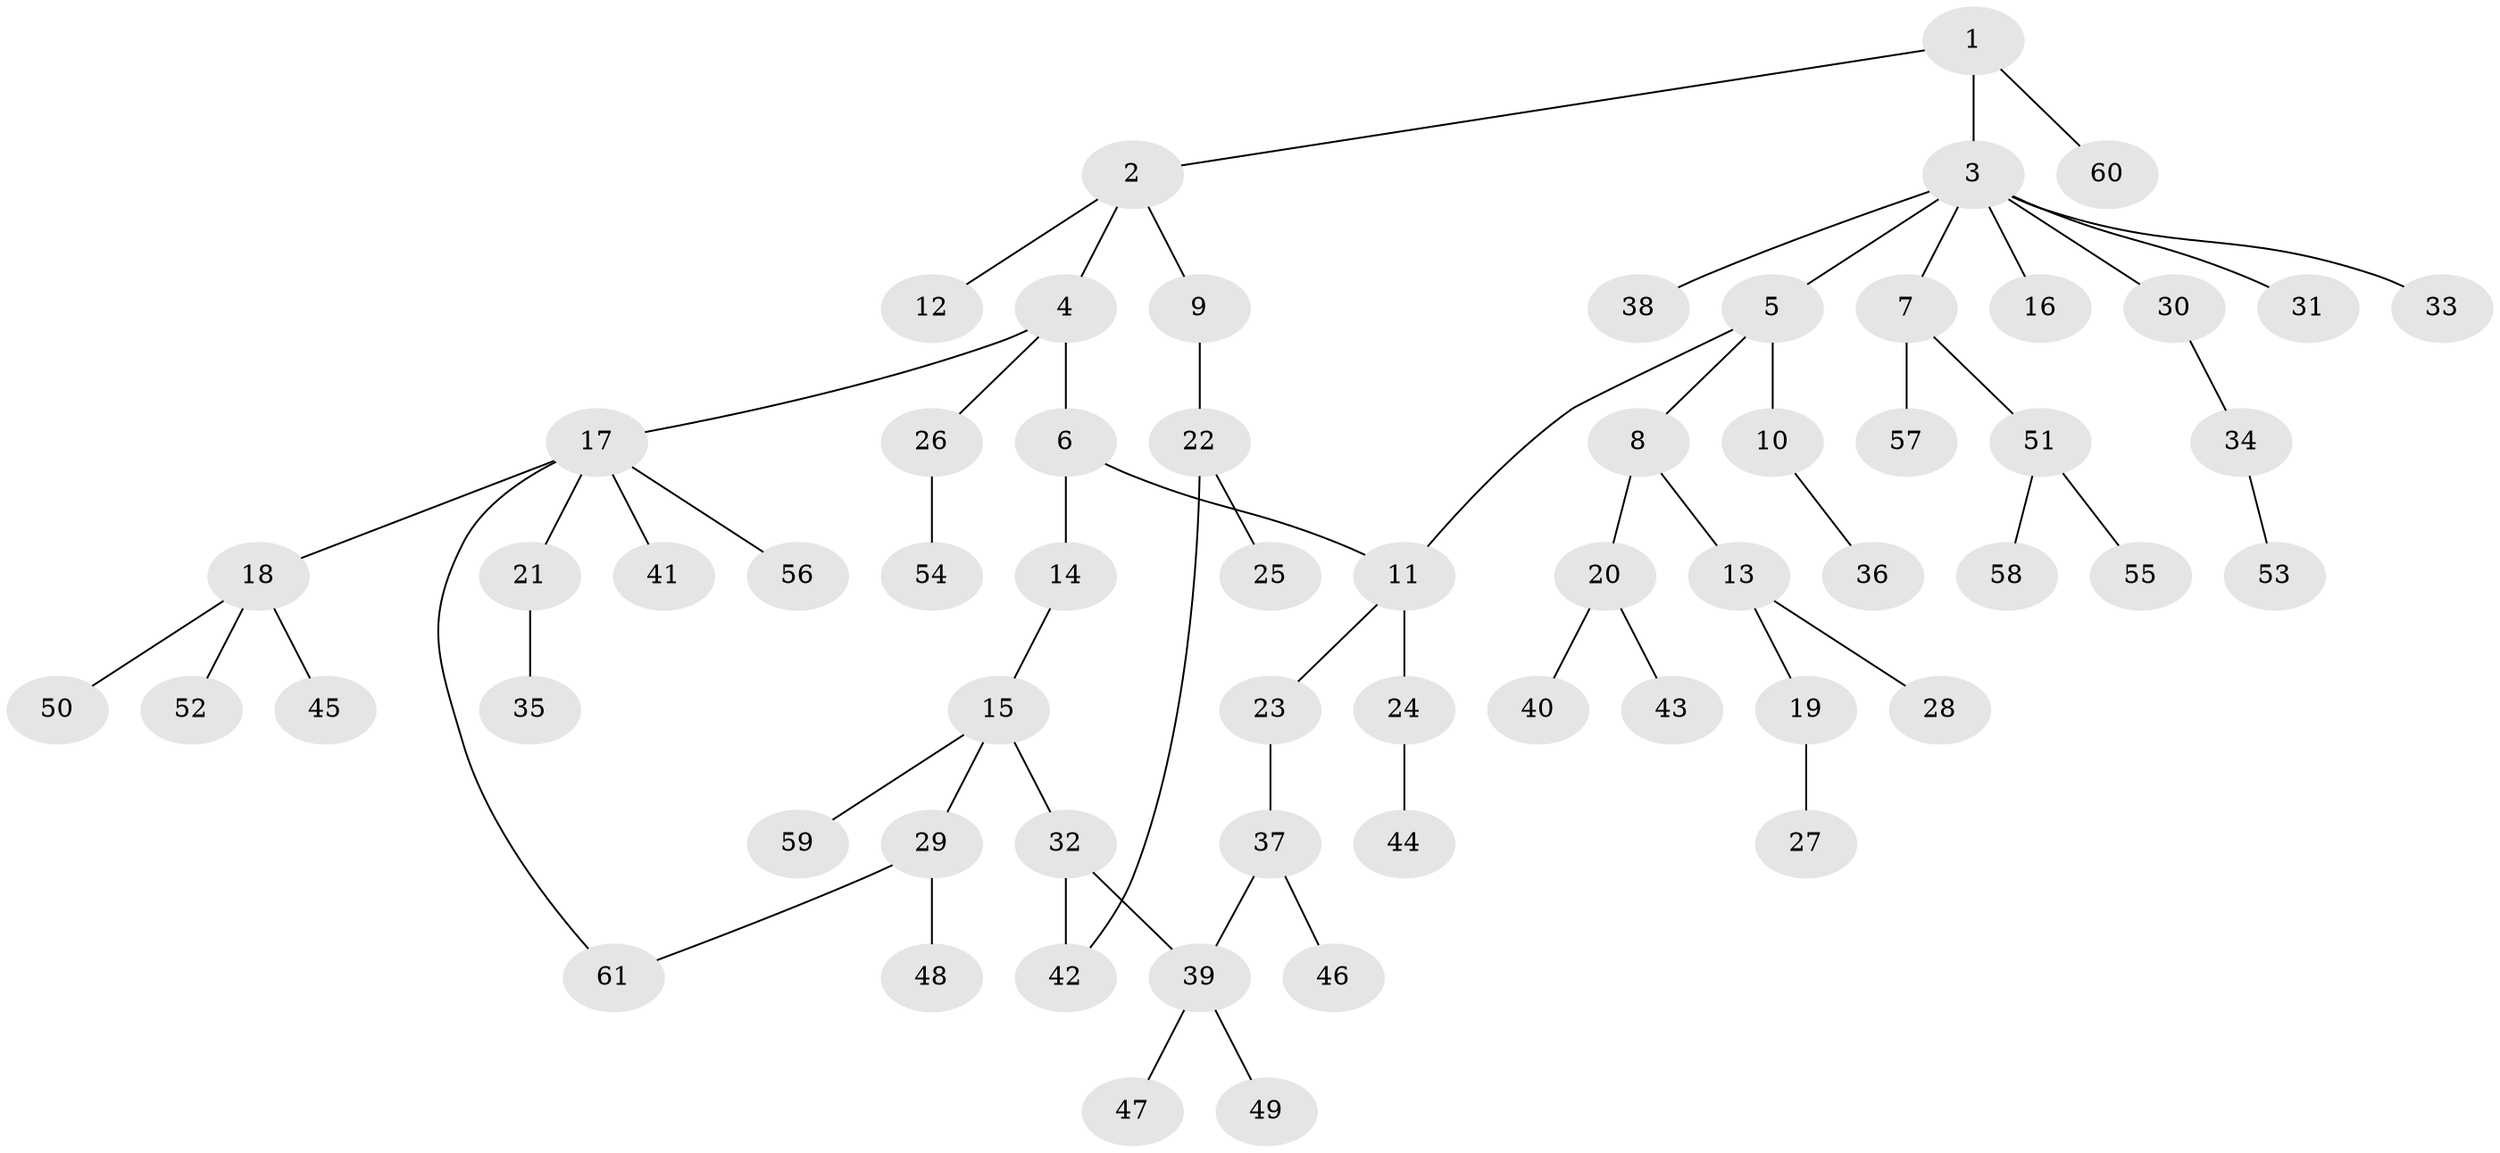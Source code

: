 // coarse degree distribution, {5: 0.06976744186046512, 10: 0.023255813953488372, 4: 0.06976744186046512, 3: 0.13953488372093023, 2: 0.16279069767441862, 1: 0.5348837209302325}
// Generated by graph-tools (version 1.1) at 2025/51/02/27/25 19:51:36]
// undirected, 61 vertices, 64 edges
graph export_dot {
graph [start="1"]
  node [color=gray90,style=filled];
  1;
  2;
  3;
  4;
  5;
  6;
  7;
  8;
  9;
  10;
  11;
  12;
  13;
  14;
  15;
  16;
  17;
  18;
  19;
  20;
  21;
  22;
  23;
  24;
  25;
  26;
  27;
  28;
  29;
  30;
  31;
  32;
  33;
  34;
  35;
  36;
  37;
  38;
  39;
  40;
  41;
  42;
  43;
  44;
  45;
  46;
  47;
  48;
  49;
  50;
  51;
  52;
  53;
  54;
  55;
  56;
  57;
  58;
  59;
  60;
  61;
  1 -- 2;
  1 -- 3;
  1 -- 60;
  2 -- 4;
  2 -- 9;
  2 -- 12;
  3 -- 5;
  3 -- 7;
  3 -- 16;
  3 -- 30;
  3 -- 31;
  3 -- 33;
  3 -- 38;
  4 -- 6;
  4 -- 17;
  4 -- 26;
  5 -- 8;
  5 -- 10;
  5 -- 11;
  6 -- 14;
  6 -- 11;
  7 -- 51;
  7 -- 57;
  8 -- 13;
  8 -- 20;
  9 -- 22;
  10 -- 36;
  11 -- 23;
  11 -- 24;
  13 -- 19;
  13 -- 28;
  14 -- 15;
  15 -- 29;
  15 -- 32;
  15 -- 59;
  17 -- 18;
  17 -- 21;
  17 -- 41;
  17 -- 56;
  17 -- 61;
  18 -- 45;
  18 -- 50;
  18 -- 52;
  19 -- 27;
  20 -- 40;
  20 -- 43;
  21 -- 35;
  22 -- 25;
  22 -- 42;
  23 -- 37;
  24 -- 44;
  26 -- 54;
  29 -- 48;
  29 -- 61;
  30 -- 34;
  32 -- 39;
  32 -- 42;
  34 -- 53;
  37 -- 46;
  37 -- 39;
  39 -- 47;
  39 -- 49;
  51 -- 55;
  51 -- 58;
}
